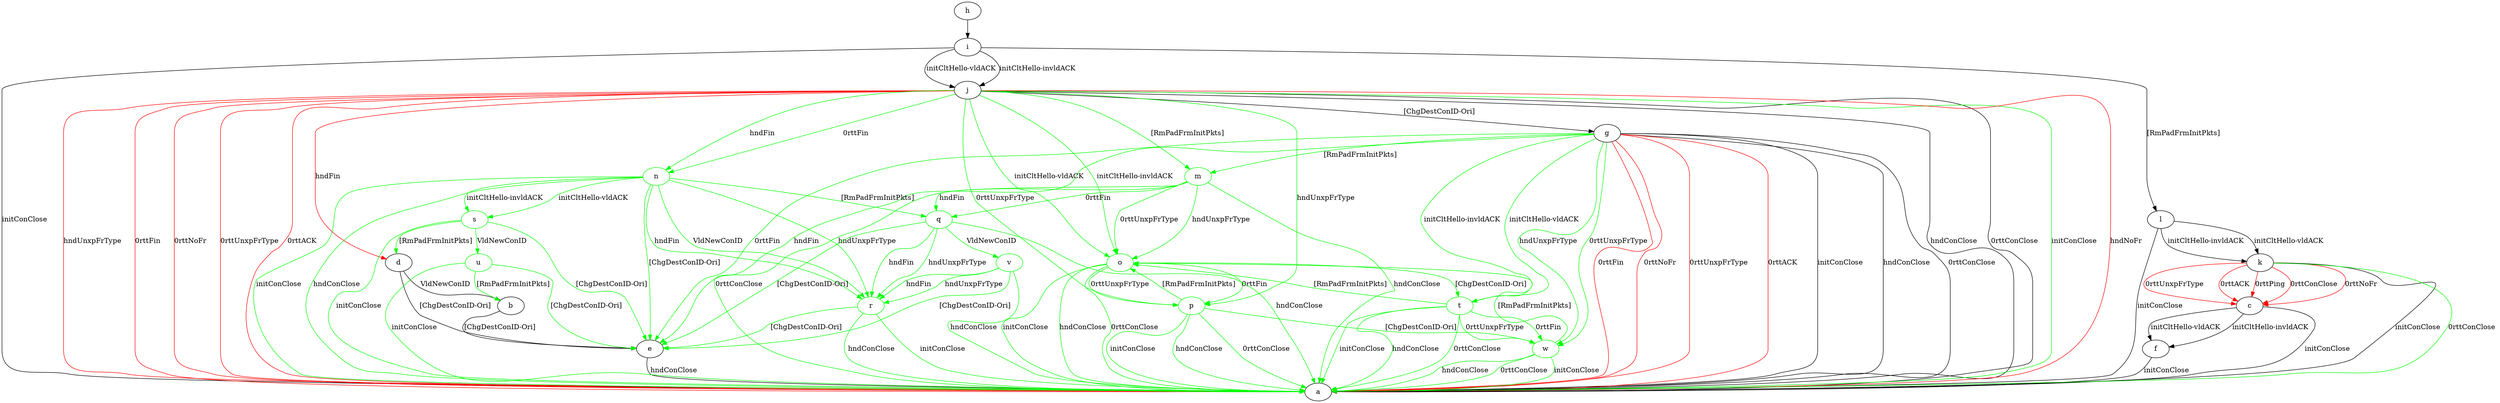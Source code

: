 digraph "" {
	b -> e	[key=0,
		label="[ChgDestConID-Ori] "];
	c -> a	[key=0,
		label="initConClose "];
	c -> f	[key=0,
		label="initCltHello-vldACK "];
	c -> f	[key=1,
		label="initCltHello-invldACK "];
	d -> b	[key=0,
		label="VldNewConID "];
	d -> e	[key=0,
		label="[ChgDestConID-Ori] "];
	e -> a	[key=0,
		label="hndConClose "];
	f -> a	[key=0,
		label="initConClose "];
	g -> a	[key=0,
		label="initConClose "];
	g -> a	[key=1,
		label="hndConClose "];
	g -> a	[key=2,
		label="0rttConClose "];
	g -> a	[key=3,
		color=red,
		label="0rttFin "];
	g -> a	[key=4,
		color=red,
		label="0rttNoFr "];
	g -> a	[key=5,
		color=red,
		label="0rttUnxpFrType "];
	g -> a	[key=6,
		color=red,
		label="0rttACK "];
	g -> e	[key=0,
		color=green,
		label="hndFin "];
	g -> e	[key=1,
		color=green,
		label="0rttFin "];
	m	[color=green];
	g -> m	[key=0,
		color=green,
		label="[RmPadFrmInitPkts] "];
	t	[color=green];
	g -> t	[key=0,
		color=green,
		label="initCltHello-vldACK "];
	g -> t	[key=1,
		color=green,
		label="initCltHello-invldACK "];
	w	[color=green];
	g -> w	[key=0,
		color=green,
		label="hndUnxpFrType "];
	g -> w	[key=1,
		color=green,
		label="0rttUnxpFrType "];
	h -> i	[key=0];
	i -> a	[key=0,
		label="initConClose "];
	i -> j	[key=0,
		label="initCltHello-vldACK "];
	i -> j	[key=1,
		label="initCltHello-invldACK "];
	i -> l	[key=0,
		label="[RmPadFrmInitPkts] "];
	j -> a	[key=0,
		label="hndConClose "];
	j -> a	[key=1,
		label="0rttConClose "];
	j -> a	[key=2,
		color=green,
		label="initConClose "];
	j -> a	[key=3,
		color=red,
		label="hndNoFr "];
	j -> a	[key=4,
		color=red,
		label="hndUnxpFrType "];
	j -> a	[key=5,
		color=red,
		label="0rttFin "];
	j -> a	[key=6,
		color=red,
		label="0rttNoFr "];
	j -> a	[key=7,
		color=red,
		label="0rttUnxpFrType "];
	j -> a	[key=8,
		color=red,
		label="0rttACK "];
	j -> d	[key=0,
		color=red,
		label="hndFin "];
	j -> g	[key=0,
		label="[ChgDestConID-Ori] "];
	j -> m	[key=0,
		color=green,
		label="[RmPadFrmInitPkts] "];
	n	[color=green];
	j -> n	[key=0,
		color=green,
		label="hndFin "];
	j -> n	[key=1,
		color=green,
		label="0rttFin "];
	o	[color=green];
	j -> o	[key=0,
		color=green,
		label="initCltHello-vldACK "];
	j -> o	[key=1,
		color=green,
		label="initCltHello-invldACK "];
	p	[color=green];
	j -> p	[key=0,
		color=green,
		label="hndUnxpFrType "];
	j -> p	[key=1,
		color=green,
		label="0rttUnxpFrType "];
	k -> a	[key=0,
		label="initConClose "];
	k -> a	[key=1,
		color=green,
		label="0rttConClose "];
	k -> c	[key=0,
		color=red,
		label="0rttPing "];
	k -> c	[key=1,
		color=red,
		label="0rttConClose "];
	k -> c	[key=2,
		color=red,
		label="0rttNoFr "];
	k -> c	[key=3,
		color=red,
		label="0rttUnxpFrType "];
	k -> c	[key=4,
		color=red,
		label="0rttACK "];
	l -> a	[key=0,
		label="initConClose "];
	l -> k	[key=0,
		label="initCltHello-vldACK "];
	l -> k	[key=1,
		label="initCltHello-invldACK "];
	m -> a	[key=0,
		color=green,
		label="hndConClose "];
	m -> a	[key=1,
		color=green,
		label="0rttConClose "];
	m -> o	[key=0,
		color=green,
		label="hndUnxpFrType "];
	m -> o	[key=1,
		color=green,
		label="0rttUnxpFrType "];
	q	[color=green];
	m -> q	[key=0,
		color=green,
		label="hndFin "];
	m -> q	[key=1,
		color=green,
		label="0rttFin "];
	n -> a	[key=0,
		color=green,
		label="initConClose "];
	n -> a	[key=1,
		color=green,
		label="hndConClose "];
	n -> e	[key=0,
		color=green,
		label="[ChgDestConID-Ori] "];
	n -> q	[key=0,
		color=green,
		label="[RmPadFrmInitPkts] "];
	r	[color=green];
	n -> r	[key=0,
		color=green,
		label="hndFin "];
	n -> r	[key=1,
		color=green,
		label="hndUnxpFrType "];
	n -> r	[key=2,
		color=green,
		label="VldNewConID "];
	s	[color=green];
	n -> s	[key=0,
		color=green,
		label="initCltHello-vldACK "];
	n -> s	[key=1,
		color=green,
		label="initCltHello-invldACK "];
	o -> a	[key=0,
		color=green,
		label="initConClose "];
	o -> a	[key=1,
		color=green,
		label="hndConClose "];
	o -> a	[key=2,
		color=green,
		label="0rttConClose "];
	o -> p	[key=0,
		color=green,
		label="0rttFin "];
	o -> p	[key=1,
		color=green,
		label="0rttUnxpFrType "];
	o -> t	[key=0,
		color=green,
		label="[ChgDestConID-Ori] "];
	p -> a	[key=0,
		color=green,
		label="initConClose "];
	p -> a	[key=1,
		color=green,
		label="hndConClose "];
	p -> a	[key=2,
		color=green,
		label="0rttConClose "];
	p -> o	[key=0,
		color=green,
		label="[RmPadFrmInitPkts] "];
	p -> w	[key=0,
		color=green,
		label="[ChgDestConID-Ori] "];
	q -> a	[key=0,
		color=green,
		label="hndConClose "];
	q -> e	[key=0,
		color=green,
		label="[ChgDestConID-Ori] "];
	q -> r	[key=0,
		color=green,
		label="hndFin "];
	q -> r	[key=1,
		color=green,
		label="hndUnxpFrType "];
	v	[color=green];
	q -> v	[key=0,
		color=green,
		label="VldNewConID "];
	r -> a	[key=0,
		color=green,
		label="initConClose "];
	r -> a	[key=1,
		color=green,
		label="hndConClose "];
	r -> e	[key=0,
		color=green,
		label="[ChgDestConID-Ori] "];
	s -> a	[key=0,
		color=green,
		label="initConClose "];
	s -> d	[key=0,
		color=green,
		label="[RmPadFrmInitPkts] "];
	s -> e	[key=0,
		color=green,
		label="[ChgDestConID-Ori] "];
	u	[color=green];
	s -> u	[key=0,
		color=green,
		label="VldNewConID "];
	t -> a	[key=0,
		color=green,
		label="initConClose "];
	t -> a	[key=1,
		color=green,
		label="hndConClose "];
	t -> a	[key=2,
		color=green,
		label="0rttConClose "];
	t -> o	[key=0,
		color=green,
		label="[RmPadFrmInitPkts] "];
	t -> w	[key=0,
		color=green,
		label="0rttFin "];
	t -> w	[key=1,
		color=green,
		label="0rttUnxpFrType "];
	u -> a	[key=0,
		color=green,
		label="initConClose "];
	u -> b	[key=0,
		color=green,
		label="[RmPadFrmInitPkts] "];
	u -> e	[key=0,
		color=green,
		label="[ChgDestConID-Ori] "];
	v -> a	[key=0,
		color=green,
		label="hndConClose "];
	v -> e	[key=0,
		color=green,
		label="[ChgDestConID-Ori] "];
	v -> r	[key=0,
		color=green,
		label="hndFin "];
	v -> r	[key=1,
		color=green,
		label="hndUnxpFrType "];
	w -> a	[key=0,
		color=green,
		label="initConClose "];
	w -> a	[key=1,
		color=green,
		label="hndConClose "];
	w -> a	[key=2,
		color=green,
		label="0rttConClose "];
	w -> o	[key=0,
		color=green,
		label="[RmPadFrmInitPkts] "];
}
